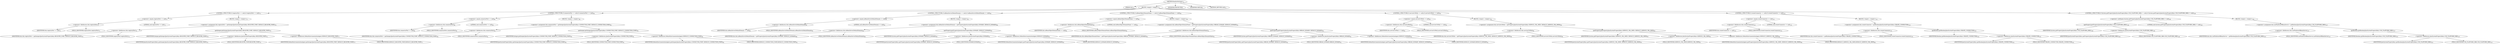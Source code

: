 digraph "finalizeSettings" {  
"85" [label = <(METHOD,finalizeSettings)<SUB>74</SUB>> ]
"86" [label = <(PARAM,this)<SUB>74</SUB>> ]
"87" [label = <(BLOCK,&lt;empty&gt;,&lt;empty&gt;)<SUB>74</SUB>> ]
"88" [label = <(CONTROL_STRUCTURE,if (registryPort == null),if (registryPort == null))<SUB>75</SUB>> ]
"89" [label = <(&lt;operator&gt;.equals,registryPort == null)<SUB>75</SUB>> ]
"90" [label = <(&lt;operator&gt;.fieldAccess,this.registryPort)<SUB>75</SUB>> ]
"91" [label = <(IDENTIFIER,this,registryPort == null)<SUB>75</SUB>> ]
"92" [label = <(FIELD_IDENTIFIER,registryPort,registryPort)<SUB>75</SUB>> ]
"93" [label = <(LITERAL,null,registryPort == null)<SUB>75</SUB>> ]
"94" [label = <(BLOCK,&lt;empty&gt;,&lt;empty&gt;)<SUB>75</SUB>> ]
"95" [label = <(&lt;operator&gt;.assignment,this.registryPort = getInteger(JmxSystemPropertyKeys.REGISTRY_PORT, DEFAULT_REGISTRY_PORT))<SUB>76</SUB>> ]
"96" [label = <(&lt;operator&gt;.fieldAccess,this.registryPort)<SUB>76</SUB>> ]
"97" [label = <(IDENTIFIER,this,this.registryPort = getInteger(JmxSystemPropertyKeys.REGISTRY_PORT, DEFAULT_REGISTRY_PORT))<SUB>76</SUB>> ]
"98" [label = <(FIELD_IDENTIFIER,registryPort,registryPort)<SUB>76</SUB>> ]
"99" [label = <(getInteger,getInteger(JmxSystemPropertyKeys.REGISTRY_PORT, DEFAULT_REGISTRY_PORT))<SUB>76</SUB>> ]
"100" [label = <(IDENTIFIER,Integer,getInteger(JmxSystemPropertyKeys.REGISTRY_PORT, DEFAULT_REGISTRY_PORT))<SUB>76</SUB>> ]
"101" [label = <(&lt;operator&gt;.fieldAccess,JmxSystemPropertyKeys.REGISTRY_PORT)<SUB>76</SUB>> ]
"102" [label = <(IDENTIFIER,JmxSystemPropertyKeys,getInteger(JmxSystemPropertyKeys.REGISTRY_PORT, DEFAULT_REGISTRY_PORT))<SUB>76</SUB>> ]
"103" [label = <(FIELD_IDENTIFIER,REGISTRY_PORT,REGISTRY_PORT)<SUB>76</SUB>> ]
"104" [label = <(&lt;operator&gt;.fieldAccess,DefaultInstrumentationAgent.DEFAULT_REGISTRY_PORT)<SUB>77</SUB>> ]
"105" [label = <(IDENTIFIER,DefaultInstrumentationAgent,getInteger(JmxSystemPropertyKeys.REGISTRY_PORT, DEFAULT_REGISTRY_PORT))<SUB>77</SUB>> ]
"106" [label = <(FIELD_IDENTIFIER,DEFAULT_REGISTRY_PORT,DEFAULT_REGISTRY_PORT)<SUB>77</SUB>> ]
"107" [label = <(CONTROL_STRUCTURE,if (connectorPort == null),if (connectorPort == null))<SUB>80</SUB>> ]
"108" [label = <(&lt;operator&gt;.equals,connectorPort == null)<SUB>80</SUB>> ]
"109" [label = <(&lt;operator&gt;.fieldAccess,this.connectorPort)<SUB>80</SUB>> ]
"110" [label = <(IDENTIFIER,this,connectorPort == null)<SUB>80</SUB>> ]
"111" [label = <(FIELD_IDENTIFIER,connectorPort,connectorPort)<SUB>80</SUB>> ]
"112" [label = <(LITERAL,null,connectorPort == null)<SUB>80</SUB>> ]
"113" [label = <(BLOCK,&lt;empty&gt;,&lt;empty&gt;)<SUB>80</SUB>> ]
"114" [label = <(&lt;operator&gt;.assignment,this.connectorPort = getInteger(JmxSystemPropertyKeys.CONNECTOR_PORT, DEFAULT_CONNECTION_PORT))<SUB>81</SUB>> ]
"115" [label = <(&lt;operator&gt;.fieldAccess,this.connectorPort)<SUB>81</SUB>> ]
"116" [label = <(IDENTIFIER,this,this.connectorPort = getInteger(JmxSystemPropertyKeys.CONNECTOR_PORT, DEFAULT_CONNECTION_PORT))<SUB>81</SUB>> ]
"117" [label = <(FIELD_IDENTIFIER,connectorPort,connectorPort)<SUB>81</SUB>> ]
"118" [label = <(getInteger,getInteger(JmxSystemPropertyKeys.CONNECTOR_PORT, DEFAULT_CONNECTION_PORT))<SUB>81</SUB>> ]
"119" [label = <(IDENTIFIER,Integer,getInteger(JmxSystemPropertyKeys.CONNECTOR_PORT, DEFAULT_CONNECTION_PORT))<SUB>81</SUB>> ]
"120" [label = <(&lt;operator&gt;.fieldAccess,JmxSystemPropertyKeys.CONNECTOR_PORT)<SUB>81</SUB>> ]
"121" [label = <(IDENTIFIER,JmxSystemPropertyKeys,getInteger(JmxSystemPropertyKeys.CONNECTOR_PORT, DEFAULT_CONNECTION_PORT))<SUB>81</SUB>> ]
"122" [label = <(FIELD_IDENTIFIER,CONNECTOR_PORT,CONNECTOR_PORT)<SUB>81</SUB>> ]
"123" [label = <(&lt;operator&gt;.fieldAccess,DefaultInstrumentationAgent.DEFAULT_CONNECTION_PORT)<SUB>82</SUB>> ]
"124" [label = <(IDENTIFIER,DefaultInstrumentationAgent,getInteger(JmxSystemPropertyKeys.CONNECTOR_PORT, DEFAULT_CONNECTION_PORT))<SUB>82</SUB>> ]
"125" [label = <(FIELD_IDENTIFIER,DEFAULT_CONNECTION_PORT,DEFAULT_CONNECTION_PORT)<SUB>82</SUB>> ]
"126" [label = <(CONTROL_STRUCTURE,if (mBeanServerDefaultDomain == null),if (mBeanServerDefaultDomain == null))<SUB>85</SUB>> ]
"127" [label = <(&lt;operator&gt;.equals,mBeanServerDefaultDomain == null)<SUB>85</SUB>> ]
"128" [label = <(&lt;operator&gt;.fieldAccess,this.mBeanServerDefaultDomain)<SUB>85</SUB>> ]
"129" [label = <(IDENTIFIER,this,mBeanServerDefaultDomain == null)<SUB>85</SUB>> ]
"130" [label = <(FIELD_IDENTIFIER,mBeanServerDefaultDomain,mBeanServerDefaultDomain)<SUB>85</SUB>> ]
"131" [label = <(LITERAL,null,mBeanServerDefaultDomain == null)<SUB>85</SUB>> ]
"132" [label = <(BLOCK,&lt;empty&gt;,&lt;empty&gt;)<SUB>85</SUB>> ]
"133" [label = <(&lt;operator&gt;.assignment,this.mBeanServerDefaultDomain = getProperty(JmxSystemPropertyKeys.DOMAIN, DEFAULT_DOMAIN))<SUB>86</SUB>> ]
"134" [label = <(&lt;operator&gt;.fieldAccess,this.mBeanServerDefaultDomain)<SUB>86</SUB>> ]
"135" [label = <(IDENTIFIER,this,this.mBeanServerDefaultDomain = getProperty(JmxSystemPropertyKeys.DOMAIN, DEFAULT_DOMAIN))<SUB>86</SUB>> ]
"136" [label = <(FIELD_IDENTIFIER,mBeanServerDefaultDomain,mBeanServerDefaultDomain)<SUB>86</SUB>> ]
"137" [label = <(getProperty,getProperty(JmxSystemPropertyKeys.DOMAIN, DEFAULT_DOMAIN))<SUB>87</SUB>> ]
"138" [label = <(IDENTIFIER,System,getProperty(JmxSystemPropertyKeys.DOMAIN, DEFAULT_DOMAIN))<SUB>87</SUB>> ]
"139" [label = <(&lt;operator&gt;.fieldAccess,JmxSystemPropertyKeys.DOMAIN)<SUB>87</SUB>> ]
"140" [label = <(IDENTIFIER,JmxSystemPropertyKeys,getProperty(JmxSystemPropertyKeys.DOMAIN, DEFAULT_DOMAIN))<SUB>87</SUB>> ]
"141" [label = <(FIELD_IDENTIFIER,DOMAIN,DOMAIN)<SUB>87</SUB>> ]
"142" [label = <(&lt;operator&gt;.fieldAccess,DefaultInstrumentationAgent.DEFAULT_DOMAIN)<SUB>87</SUB>> ]
"143" [label = <(IDENTIFIER,DefaultInstrumentationAgent,getProperty(JmxSystemPropertyKeys.DOMAIN, DEFAULT_DOMAIN))<SUB>87</SUB>> ]
"144" [label = <(FIELD_IDENTIFIER,DEFAULT_DOMAIN,DEFAULT_DOMAIN)<SUB>87</SUB>> ]
"145" [label = <(CONTROL_STRUCTURE,if (mBeanObjectDomainName == null),if (mBeanObjectDomainName == null))<SUB>90</SUB>> ]
"146" [label = <(&lt;operator&gt;.equals,mBeanObjectDomainName == null)<SUB>90</SUB>> ]
"147" [label = <(&lt;operator&gt;.fieldAccess,this.mBeanObjectDomainName)<SUB>90</SUB>> ]
"148" [label = <(IDENTIFIER,this,mBeanObjectDomainName == null)<SUB>90</SUB>> ]
"149" [label = <(FIELD_IDENTIFIER,mBeanObjectDomainName,mBeanObjectDomainName)<SUB>90</SUB>> ]
"150" [label = <(LITERAL,null,mBeanObjectDomainName == null)<SUB>90</SUB>> ]
"151" [label = <(BLOCK,&lt;empty&gt;,&lt;empty&gt;)<SUB>90</SUB>> ]
"152" [label = <(&lt;operator&gt;.assignment,this.mBeanObjectDomainName = getProperty(JmxSystemPropertyKeys.MBEAN_DOMAIN, DEFAULT_DOMAIN))<SUB>91</SUB>> ]
"153" [label = <(&lt;operator&gt;.fieldAccess,this.mBeanObjectDomainName)<SUB>91</SUB>> ]
"154" [label = <(IDENTIFIER,this,this.mBeanObjectDomainName = getProperty(JmxSystemPropertyKeys.MBEAN_DOMAIN, DEFAULT_DOMAIN))<SUB>91</SUB>> ]
"155" [label = <(FIELD_IDENTIFIER,mBeanObjectDomainName,mBeanObjectDomainName)<SUB>91</SUB>> ]
"156" [label = <(getProperty,getProperty(JmxSystemPropertyKeys.MBEAN_DOMAIN, DEFAULT_DOMAIN))<SUB>92</SUB>> ]
"157" [label = <(IDENTIFIER,System,getProperty(JmxSystemPropertyKeys.MBEAN_DOMAIN, DEFAULT_DOMAIN))<SUB>92</SUB>> ]
"158" [label = <(&lt;operator&gt;.fieldAccess,JmxSystemPropertyKeys.MBEAN_DOMAIN)<SUB>92</SUB>> ]
"159" [label = <(IDENTIFIER,JmxSystemPropertyKeys,getProperty(JmxSystemPropertyKeys.MBEAN_DOMAIN, DEFAULT_DOMAIN))<SUB>92</SUB>> ]
"160" [label = <(FIELD_IDENTIFIER,MBEAN_DOMAIN,MBEAN_DOMAIN)<SUB>92</SUB>> ]
"161" [label = <(&lt;operator&gt;.fieldAccess,DefaultInstrumentationAgent.DEFAULT_DOMAIN)<SUB>92</SUB>> ]
"162" [label = <(IDENTIFIER,DefaultInstrumentationAgent,getProperty(JmxSystemPropertyKeys.MBEAN_DOMAIN, DEFAULT_DOMAIN))<SUB>92</SUB>> ]
"163" [label = <(FIELD_IDENTIFIER,DEFAULT_DOMAIN,DEFAULT_DOMAIN)<SUB>92</SUB>> ]
"164" [label = <(CONTROL_STRUCTURE,if (serviceUrlPath == null),if (serviceUrlPath == null))<SUB>95</SUB>> ]
"165" [label = <(&lt;operator&gt;.equals,serviceUrlPath == null)<SUB>95</SUB>> ]
"166" [label = <(&lt;operator&gt;.fieldAccess,this.serviceUrlPath)<SUB>95</SUB>> ]
"167" [label = <(IDENTIFIER,this,serviceUrlPath == null)<SUB>95</SUB>> ]
"168" [label = <(FIELD_IDENTIFIER,serviceUrlPath,serviceUrlPath)<SUB>95</SUB>> ]
"169" [label = <(LITERAL,null,serviceUrlPath == null)<SUB>95</SUB>> ]
"170" [label = <(BLOCK,&lt;empty&gt;,&lt;empty&gt;)<SUB>95</SUB>> ]
"171" [label = <(&lt;operator&gt;.assignment,this.serviceUrlPath = getProperty(JmxSystemPropertyKeys.SERVICE_URL_PATH, DEFAULT_SERVICE_URL_PATH))<SUB>96</SUB>> ]
"172" [label = <(&lt;operator&gt;.fieldAccess,this.serviceUrlPath)<SUB>96</SUB>> ]
"173" [label = <(IDENTIFIER,this,this.serviceUrlPath = getProperty(JmxSystemPropertyKeys.SERVICE_URL_PATH, DEFAULT_SERVICE_URL_PATH))<SUB>96</SUB>> ]
"174" [label = <(FIELD_IDENTIFIER,serviceUrlPath,serviceUrlPath)<SUB>96</SUB>> ]
"175" [label = <(getProperty,getProperty(JmxSystemPropertyKeys.SERVICE_URL_PATH, DEFAULT_SERVICE_URL_PATH))<SUB>97</SUB>> ]
"176" [label = <(IDENTIFIER,System,getProperty(JmxSystemPropertyKeys.SERVICE_URL_PATH, DEFAULT_SERVICE_URL_PATH))<SUB>97</SUB>> ]
"177" [label = <(&lt;operator&gt;.fieldAccess,JmxSystemPropertyKeys.SERVICE_URL_PATH)<SUB>97</SUB>> ]
"178" [label = <(IDENTIFIER,JmxSystemPropertyKeys,getProperty(JmxSystemPropertyKeys.SERVICE_URL_PATH, DEFAULT_SERVICE_URL_PATH))<SUB>97</SUB>> ]
"179" [label = <(FIELD_IDENTIFIER,SERVICE_URL_PATH,SERVICE_URL_PATH)<SUB>97</SUB>> ]
"180" [label = <(&lt;operator&gt;.fieldAccess,DefaultInstrumentationAgent.DEFAULT_SERVICE_URL_PATH)<SUB>98</SUB>> ]
"181" [label = <(IDENTIFIER,DefaultInstrumentationAgent,getProperty(JmxSystemPropertyKeys.SERVICE_URL_PATH, DEFAULT_SERVICE_URL_PATH))<SUB>98</SUB>> ]
"182" [label = <(FIELD_IDENTIFIER,DEFAULT_SERVICE_URL_PATH,DEFAULT_SERVICE_URL_PATH)<SUB>98</SUB>> ]
"183" [label = <(CONTROL_STRUCTURE,if (createConnector == null),if (createConnector == null))<SUB>101</SUB>> ]
"184" [label = <(&lt;operator&gt;.equals,createConnector == null)<SUB>101</SUB>> ]
"185" [label = <(&lt;operator&gt;.fieldAccess,this.createConnector)<SUB>101</SUB>> ]
"186" [label = <(IDENTIFIER,this,createConnector == null)<SUB>101</SUB>> ]
"187" [label = <(FIELD_IDENTIFIER,createConnector,createConnector)<SUB>101</SUB>> ]
"188" [label = <(LITERAL,null,createConnector == null)<SUB>101</SUB>> ]
"189" [label = <(BLOCK,&lt;empty&gt;,&lt;empty&gt;)<SUB>101</SUB>> ]
"190" [label = <(&lt;operator&gt;.assignment,this.createConnector = getBoolean(JmxSystemPropertyKeys.CREATE_CONNECTOR))<SUB>102</SUB>> ]
"191" [label = <(&lt;operator&gt;.fieldAccess,this.createConnector)<SUB>102</SUB>> ]
"192" [label = <(IDENTIFIER,this,this.createConnector = getBoolean(JmxSystemPropertyKeys.CREATE_CONNECTOR))<SUB>102</SUB>> ]
"193" [label = <(FIELD_IDENTIFIER,createConnector,createConnector)<SUB>102</SUB>> ]
"194" [label = <(getBoolean,getBoolean(JmxSystemPropertyKeys.CREATE_CONNECTOR))<SUB>102</SUB>> ]
"195" [label = <(IDENTIFIER,Boolean,getBoolean(JmxSystemPropertyKeys.CREATE_CONNECTOR))<SUB>102</SUB>> ]
"196" [label = <(&lt;operator&gt;.fieldAccess,JmxSystemPropertyKeys.CREATE_CONNECTOR)<SUB>102</SUB>> ]
"197" [label = <(IDENTIFIER,JmxSystemPropertyKeys,getBoolean(JmxSystemPropertyKeys.CREATE_CONNECTOR))<SUB>102</SUB>> ]
"198" [label = <(FIELD_IDENTIFIER,CREATE_CONNECTOR,CREATE_CONNECTOR)<SUB>102</SUB>> ]
"199" [label = <(CONTROL_STRUCTURE,if (System.getProperty(JmxSystemPropertyKeys.USE_PLATFORM_MBS) != null),if (System.getProperty(JmxSystemPropertyKeys.USE_PLATFORM_MBS) != null))<SUB>106</SUB>> ]
"200" [label = <(&lt;operator&gt;.notEquals,System.getProperty(JmxSystemPropertyKeys.USE_PLATFORM_MBS) != null)<SUB>106</SUB>> ]
"201" [label = <(getProperty,getProperty(JmxSystemPropertyKeys.USE_PLATFORM_MBS))<SUB>106</SUB>> ]
"202" [label = <(IDENTIFIER,System,getProperty(JmxSystemPropertyKeys.USE_PLATFORM_MBS))<SUB>106</SUB>> ]
"203" [label = <(&lt;operator&gt;.fieldAccess,JmxSystemPropertyKeys.USE_PLATFORM_MBS)<SUB>106</SUB>> ]
"204" [label = <(IDENTIFIER,JmxSystemPropertyKeys,getProperty(JmxSystemPropertyKeys.USE_PLATFORM_MBS))<SUB>106</SUB>> ]
"205" [label = <(FIELD_IDENTIFIER,USE_PLATFORM_MBS,USE_PLATFORM_MBS)<SUB>106</SUB>> ]
"206" [label = <(LITERAL,null,System.getProperty(JmxSystemPropertyKeys.USE_PLATFORM_MBS) != null)<SUB>106</SUB>> ]
"207" [label = <(BLOCK,&lt;empty&gt;,&lt;empty&gt;)<SUB>106</SUB>> ]
"208" [label = <(&lt;operator&gt;.assignment,this.usePlatformMBeanServer = getBoolean(JmxSystemPropertyKeys.USE_PLATFORM_MBS))<SUB>107</SUB>> ]
"209" [label = <(&lt;operator&gt;.fieldAccess,this.usePlatformMBeanServer)<SUB>107</SUB>> ]
"210" [label = <(IDENTIFIER,this,this.usePlatformMBeanServer = getBoolean(JmxSystemPropertyKeys.USE_PLATFORM_MBS))<SUB>107</SUB>> ]
"211" [label = <(FIELD_IDENTIFIER,usePlatformMBeanServer,usePlatformMBeanServer)<SUB>107</SUB>> ]
"212" [label = <(getBoolean,getBoolean(JmxSystemPropertyKeys.USE_PLATFORM_MBS))<SUB>107</SUB>> ]
"213" [label = <(IDENTIFIER,Boolean,getBoolean(JmxSystemPropertyKeys.USE_PLATFORM_MBS))<SUB>107</SUB>> ]
"214" [label = <(&lt;operator&gt;.fieldAccess,JmxSystemPropertyKeys.USE_PLATFORM_MBS)<SUB>107</SUB>> ]
"215" [label = <(IDENTIFIER,JmxSystemPropertyKeys,getBoolean(JmxSystemPropertyKeys.USE_PLATFORM_MBS))<SUB>107</SUB>> ]
"216" [label = <(FIELD_IDENTIFIER,USE_PLATFORM_MBS,USE_PLATFORM_MBS)<SUB>107</SUB>> ]
"217" [label = <(MODIFIER,PROTECTED)> ]
"218" [label = <(MODIFIER,VIRTUAL)> ]
"219" [label = <(METHOD_RETURN,void)<SUB>74</SUB>> ]
  "85" -> "86" 
  "85" -> "87" 
  "85" -> "217" 
  "85" -> "218" 
  "85" -> "219" 
  "87" -> "88" 
  "87" -> "107" 
  "87" -> "126" 
  "87" -> "145" 
  "87" -> "164" 
  "87" -> "183" 
  "87" -> "199" 
  "88" -> "89" 
  "88" -> "94" 
  "89" -> "90" 
  "89" -> "93" 
  "90" -> "91" 
  "90" -> "92" 
  "94" -> "95" 
  "95" -> "96" 
  "95" -> "99" 
  "96" -> "97" 
  "96" -> "98" 
  "99" -> "100" 
  "99" -> "101" 
  "99" -> "104" 
  "101" -> "102" 
  "101" -> "103" 
  "104" -> "105" 
  "104" -> "106" 
  "107" -> "108" 
  "107" -> "113" 
  "108" -> "109" 
  "108" -> "112" 
  "109" -> "110" 
  "109" -> "111" 
  "113" -> "114" 
  "114" -> "115" 
  "114" -> "118" 
  "115" -> "116" 
  "115" -> "117" 
  "118" -> "119" 
  "118" -> "120" 
  "118" -> "123" 
  "120" -> "121" 
  "120" -> "122" 
  "123" -> "124" 
  "123" -> "125" 
  "126" -> "127" 
  "126" -> "132" 
  "127" -> "128" 
  "127" -> "131" 
  "128" -> "129" 
  "128" -> "130" 
  "132" -> "133" 
  "133" -> "134" 
  "133" -> "137" 
  "134" -> "135" 
  "134" -> "136" 
  "137" -> "138" 
  "137" -> "139" 
  "137" -> "142" 
  "139" -> "140" 
  "139" -> "141" 
  "142" -> "143" 
  "142" -> "144" 
  "145" -> "146" 
  "145" -> "151" 
  "146" -> "147" 
  "146" -> "150" 
  "147" -> "148" 
  "147" -> "149" 
  "151" -> "152" 
  "152" -> "153" 
  "152" -> "156" 
  "153" -> "154" 
  "153" -> "155" 
  "156" -> "157" 
  "156" -> "158" 
  "156" -> "161" 
  "158" -> "159" 
  "158" -> "160" 
  "161" -> "162" 
  "161" -> "163" 
  "164" -> "165" 
  "164" -> "170" 
  "165" -> "166" 
  "165" -> "169" 
  "166" -> "167" 
  "166" -> "168" 
  "170" -> "171" 
  "171" -> "172" 
  "171" -> "175" 
  "172" -> "173" 
  "172" -> "174" 
  "175" -> "176" 
  "175" -> "177" 
  "175" -> "180" 
  "177" -> "178" 
  "177" -> "179" 
  "180" -> "181" 
  "180" -> "182" 
  "183" -> "184" 
  "183" -> "189" 
  "184" -> "185" 
  "184" -> "188" 
  "185" -> "186" 
  "185" -> "187" 
  "189" -> "190" 
  "190" -> "191" 
  "190" -> "194" 
  "191" -> "192" 
  "191" -> "193" 
  "194" -> "195" 
  "194" -> "196" 
  "196" -> "197" 
  "196" -> "198" 
  "199" -> "200" 
  "199" -> "207" 
  "200" -> "201" 
  "200" -> "206" 
  "201" -> "202" 
  "201" -> "203" 
  "203" -> "204" 
  "203" -> "205" 
  "207" -> "208" 
  "208" -> "209" 
  "208" -> "212" 
  "209" -> "210" 
  "209" -> "211" 
  "212" -> "213" 
  "212" -> "214" 
  "214" -> "215" 
  "214" -> "216" 
}
